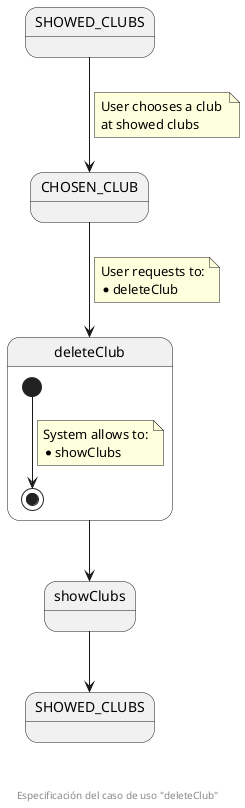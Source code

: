 @startuml
state SHOWED_CLUBS
state CHOSEN_CLUB

state deleteClub {
  [*] --> [*]
  note on link
    System allows to:
    * showClubs
  end note
}

state showClubs
state "SHOWED_CLUBS" as SHOWED_CLUBS_F

SHOWED_CLUBS --> CHOSEN_CLUB
note on link
  User chooses a club 
  at showed clubs
end note

CHOSEN_CLUB --> deleteClub
note on link
  User requests to:
  * deleteClub
end note

deleteClub --> showClubs
showClubs --> SHOWED_CLUBS_F

footer \n\n\n Especificación del caso de uso "deleteClub"
@enduml
